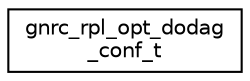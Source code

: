 digraph "Graphical Class Hierarchy"
{
 // LATEX_PDF_SIZE
  edge [fontname="Helvetica",fontsize="10",labelfontname="Helvetica",labelfontsize="10"];
  node [fontname="Helvetica",fontsize="10",shape=record];
  rankdir="LR";
  Node0 [label="gnrc_rpl_opt_dodag\l_conf_t",height=0.2,width=0.4,color="black", fillcolor="white", style="filled",URL="$structgnrc__rpl__opt__dodag__conf__t.html",tooltip="DODAG Configuration Option."];
}
